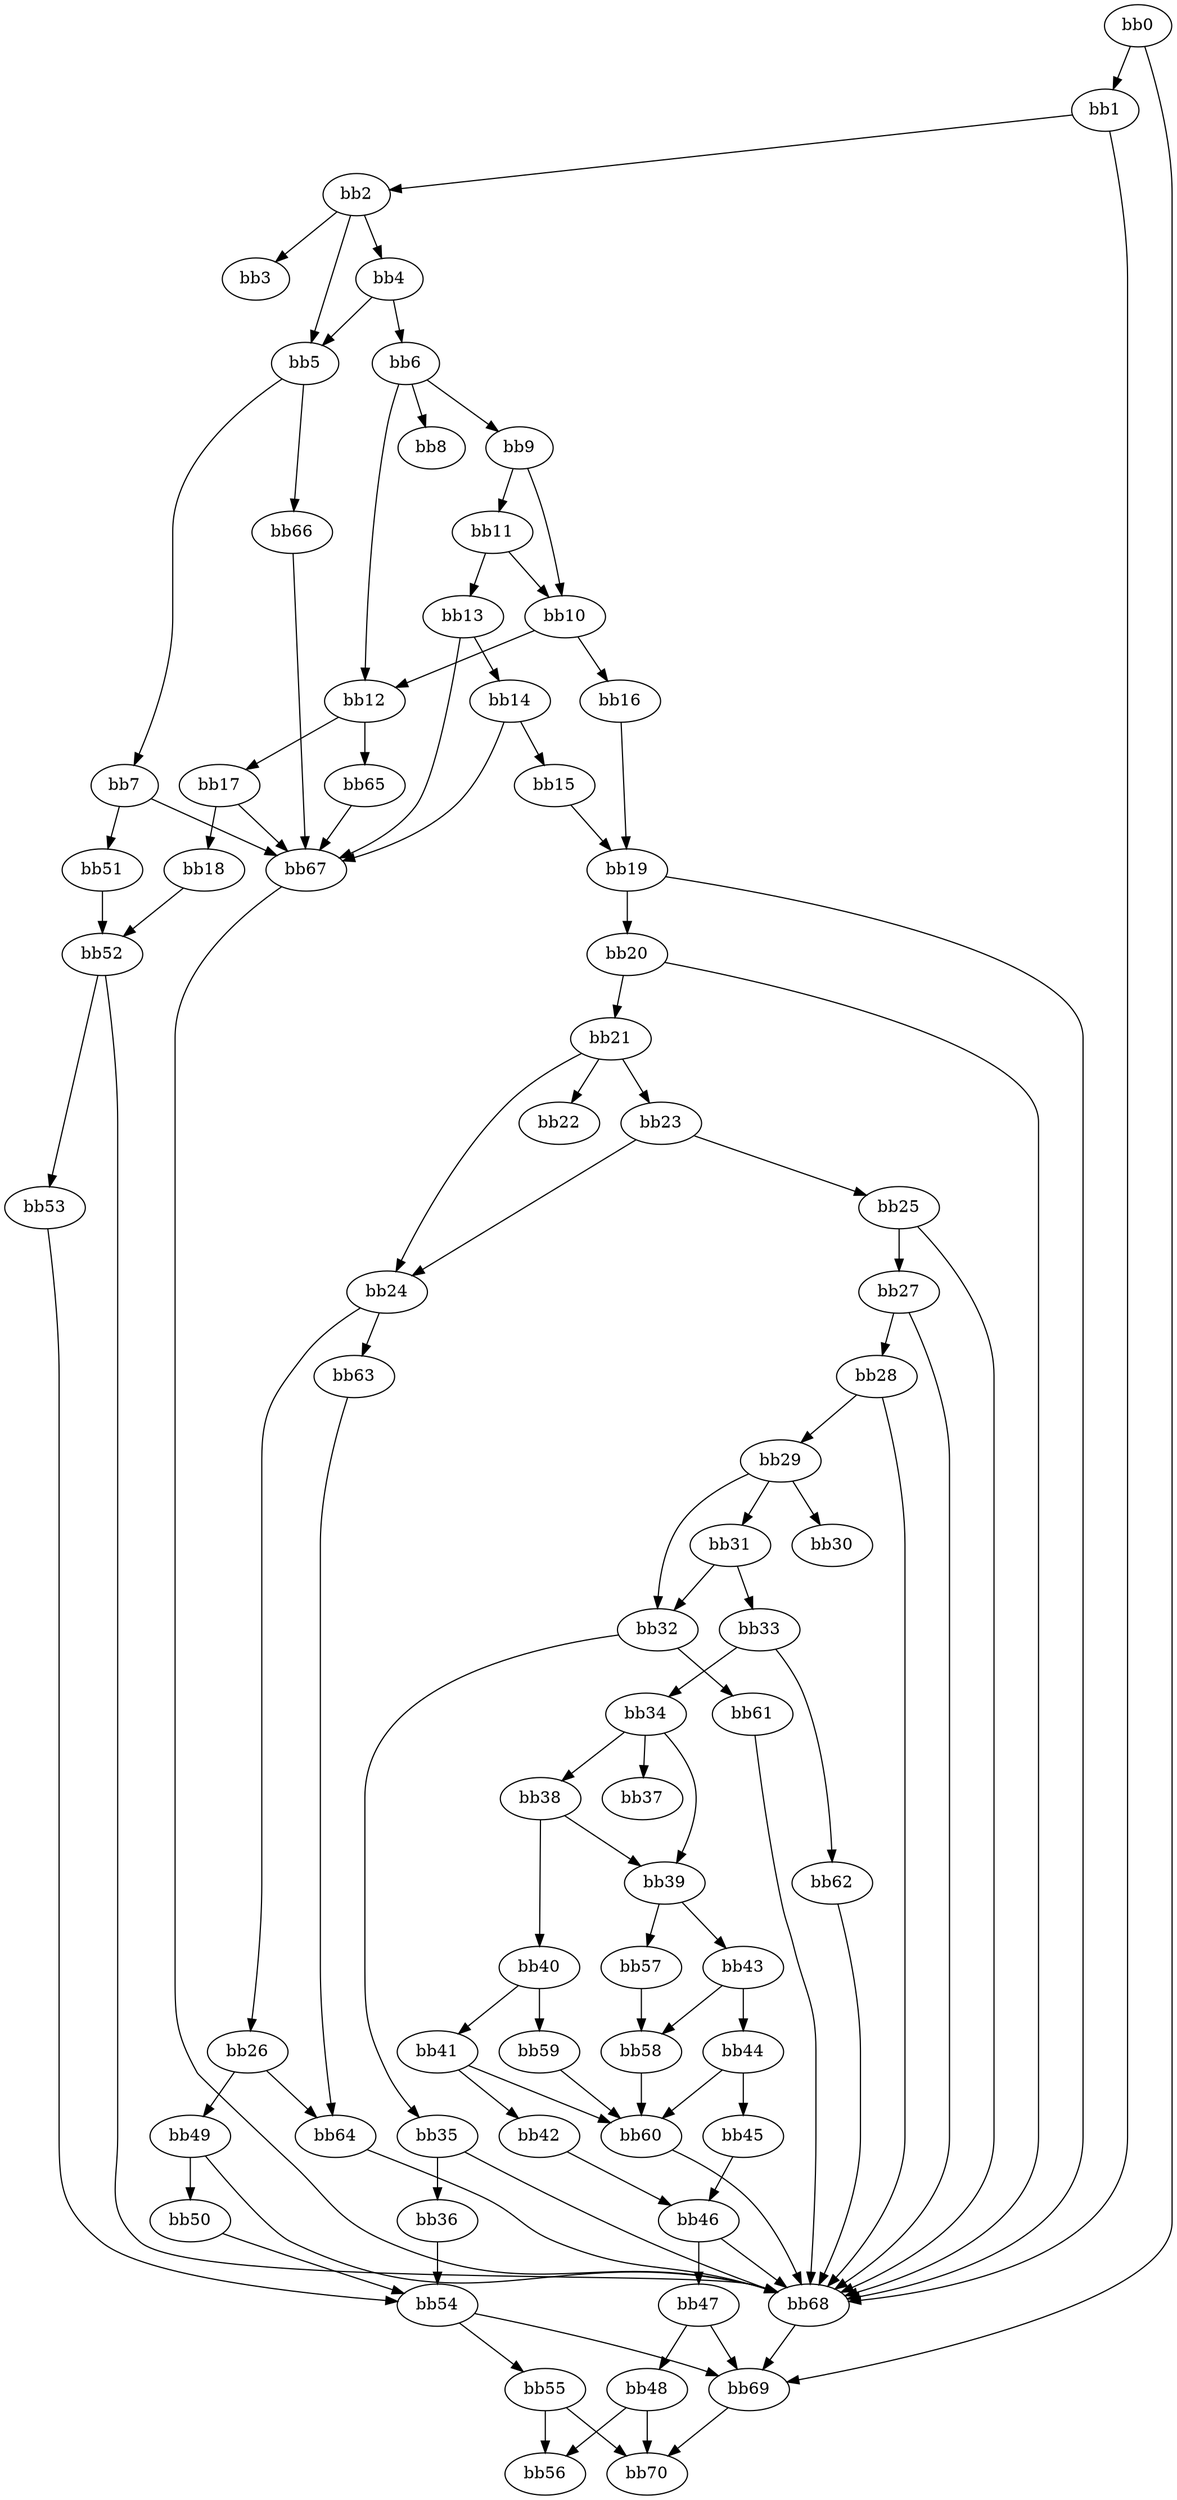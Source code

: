 digraph {
    0 [ label = "bb0\l" ]
    1 [ label = "bb1\l" ]
    2 [ label = "bb2\l" ]
    3 [ label = "bb3\l" ]
    4 [ label = "bb4\l" ]
    5 [ label = "bb5\l" ]
    6 [ label = "bb6\l" ]
    7 [ label = "bb7\l" ]
    8 [ label = "bb8\l" ]
    9 [ label = "bb9\l" ]
    10 [ label = "bb10\l" ]
    11 [ label = "bb11\l" ]
    12 [ label = "bb12\l" ]
    13 [ label = "bb13\l" ]
    14 [ label = "bb14\l" ]
    15 [ label = "bb15\l" ]
    16 [ label = "bb16\l" ]
    17 [ label = "bb17\l" ]
    18 [ label = "bb18\l" ]
    19 [ label = "bb19\l" ]
    20 [ label = "bb20\l" ]
    21 [ label = "bb21\l" ]
    22 [ label = "bb22\l" ]
    23 [ label = "bb23\l" ]
    24 [ label = "bb24\l" ]
    25 [ label = "bb25\l" ]
    26 [ label = "bb26\l" ]
    27 [ label = "bb27\l" ]
    28 [ label = "bb28\l" ]
    29 [ label = "bb29\l" ]
    30 [ label = "bb30\l" ]
    31 [ label = "bb31\l" ]
    32 [ label = "bb32\l" ]
    33 [ label = "bb33\l" ]
    34 [ label = "bb34\l" ]
    35 [ label = "bb35\l" ]
    36 [ label = "bb36\l" ]
    37 [ label = "bb37\l" ]
    38 [ label = "bb38\l" ]
    39 [ label = "bb39\l" ]
    40 [ label = "bb40\l" ]
    41 [ label = "bb41\l" ]
    42 [ label = "bb42\l" ]
    43 [ label = "bb43\l" ]
    44 [ label = "bb44\l" ]
    45 [ label = "bb45\l" ]
    46 [ label = "bb46\l" ]
    47 [ label = "bb47\l" ]
    48 [ label = "bb48\l" ]
    49 [ label = "bb49\l" ]
    50 [ label = "bb50\l" ]
    51 [ label = "bb51\l" ]
    52 [ label = "bb52\l" ]
    53 [ label = "bb53\l" ]
    54 [ label = "bb54\l" ]
    55 [ label = "bb55\l" ]
    56 [ label = "bb56\l" ]
    57 [ label = "bb57\l" ]
    58 [ label = "bb58\l" ]
    59 [ label = "bb59\l" ]
    60 [ label = "bb60\l" ]
    61 [ label = "bb61\l" ]
    62 [ label = "bb62\l" ]
    63 [ label = "bb63\l" ]
    64 [ label = "bb64\l" ]
    65 [ label = "bb65\l" ]
    66 [ label = "bb66\l" ]
    67 [ label = "bb67\l" ]
    68 [ label = "bb68\l" ]
    69 [ label = "bb69\l" ]
    70 [ label = "bb70\l" ]
    0 -> 1 [ ]
    0 -> 69 [ ]
    1 -> 2 [ ]
    1 -> 68 [ ]
    2 -> 3 [ ]
    2 -> 4 [ ]
    2 -> 5 [ ]
    4 -> 5 [ ]
    4 -> 6 [ ]
    5 -> 7 [ ]
    5 -> 66 [ ]
    6 -> 8 [ ]
    6 -> 9 [ ]
    6 -> 12 [ ]
    7 -> 51 [ ]
    7 -> 67 [ ]
    9 -> 10 [ ]
    9 -> 11 [ ]
    10 -> 12 [ ]
    10 -> 16 [ ]
    11 -> 10 [ ]
    11 -> 13 [ ]
    12 -> 17 [ ]
    12 -> 65 [ ]
    13 -> 14 [ ]
    13 -> 67 [ ]
    14 -> 15 [ ]
    14 -> 67 [ ]
    15 -> 19 [ ]
    16 -> 19 [ ]
    17 -> 18 [ ]
    17 -> 67 [ ]
    18 -> 52 [ ]
    19 -> 20 [ ]
    19 -> 68 [ ]
    20 -> 21 [ ]
    20 -> 68 [ ]
    21 -> 22 [ ]
    21 -> 23 [ ]
    21 -> 24 [ ]
    23 -> 24 [ ]
    23 -> 25 [ ]
    24 -> 26 [ ]
    24 -> 63 [ ]
    25 -> 27 [ ]
    25 -> 68 [ ]
    26 -> 49 [ ]
    26 -> 64 [ ]
    27 -> 28 [ ]
    27 -> 68 [ ]
    28 -> 29 [ ]
    28 -> 68 [ ]
    29 -> 30 [ ]
    29 -> 31 [ ]
    29 -> 32 [ ]
    31 -> 32 [ ]
    31 -> 33 [ ]
    32 -> 35 [ ]
    32 -> 61 [ ]
    33 -> 34 [ ]
    33 -> 62 [ ]
    34 -> 37 [ ]
    34 -> 38 [ ]
    34 -> 39 [ ]
    35 -> 36 [ ]
    35 -> 68 [ ]
    36 -> 54 [ ]
    38 -> 39 [ ]
    38 -> 40 [ ]
    39 -> 43 [ ]
    39 -> 57 [ ]
    40 -> 41 [ ]
    40 -> 59 [ ]
    41 -> 42 [ ]
    41 -> 60 [ ]
    42 -> 46 [ ]
    43 -> 44 [ ]
    43 -> 58 [ ]
    44 -> 45 [ ]
    44 -> 60 [ ]
    45 -> 46 [ ]
    46 -> 47 [ ]
    46 -> 68 [ ]
    47 -> 48 [ ]
    47 -> 69 [ ]
    48 -> 56 [ ]
    48 -> 70 [ ]
    49 -> 50 [ ]
    49 -> 68 [ ]
    50 -> 54 [ ]
    51 -> 52 [ ]
    52 -> 53 [ ]
    52 -> 68 [ ]
    53 -> 54 [ ]
    54 -> 55 [ ]
    54 -> 69 [ ]
    55 -> 56 [ ]
    55 -> 70 [ ]
    57 -> 58 [ ]
    58 -> 60 [ ]
    59 -> 60 [ ]
    60 -> 68 [ ]
    61 -> 68 [ ]
    62 -> 68 [ ]
    63 -> 64 [ ]
    64 -> 68 [ ]
    65 -> 67 [ ]
    66 -> 67 [ ]
    67 -> 68 [ ]
    68 -> 69 [ ]
    69 -> 70 [ ]
}

